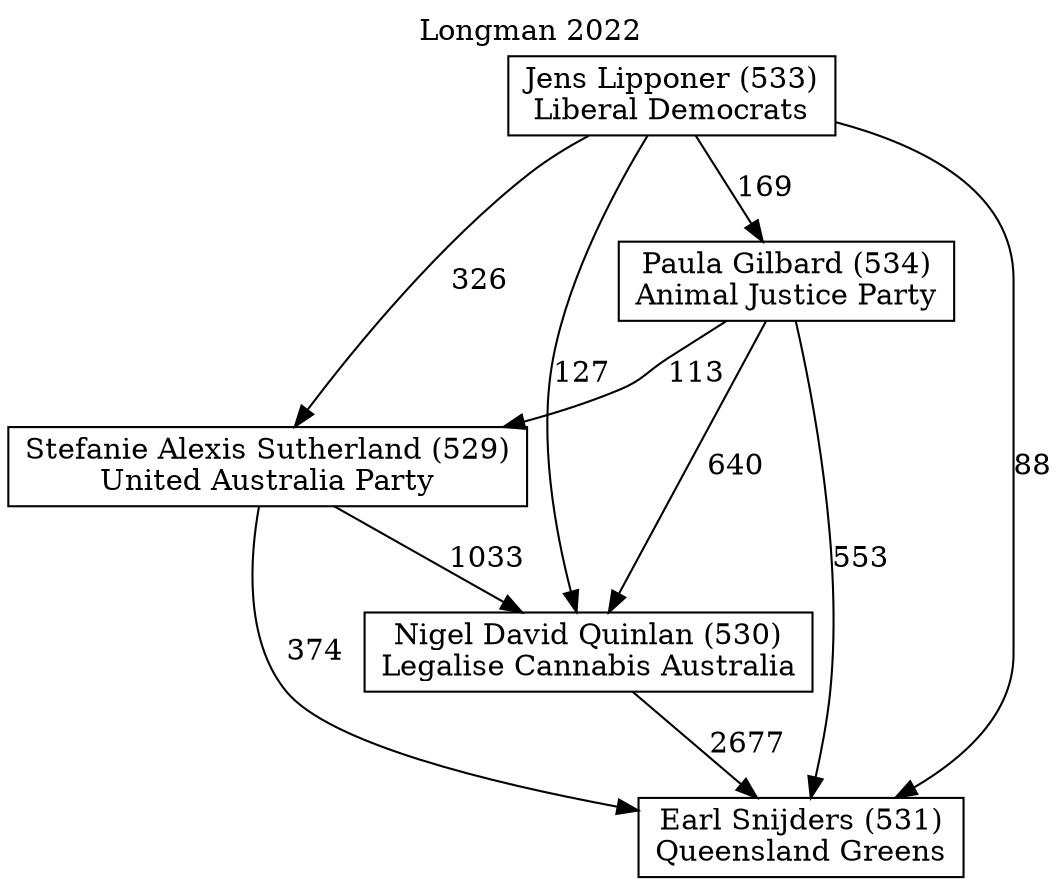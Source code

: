 // House preference flow
digraph "Earl Snijders (531)_Longman_2022" {
	graph [label="Longman 2022" labelloc=t mclimit=10]
	node [shape=box]
	"Nigel David Quinlan (530)" [label="Nigel David Quinlan (530)
Legalise Cannabis Australia"]
	"Paula Gilbard (534)" [label="Paula Gilbard (534)
Animal Justice Party"]
	"Jens Lipponer (533)" [label="Jens Lipponer (533)
Liberal Democrats"]
	"Stefanie Alexis Sutherland (529)" [label="Stefanie Alexis Sutherland (529)
United Australia Party"]
	"Earl Snijders (531)" [label="Earl Snijders (531)
Queensland Greens"]
	"Paula Gilbard (534)" -> "Stefanie Alexis Sutherland (529)" [label=113]
	"Jens Lipponer (533)" -> "Nigel David Quinlan (530)" [label=127]
	"Paula Gilbard (534)" -> "Nigel David Quinlan (530)" [label=640]
	"Nigel David Quinlan (530)" -> "Earl Snijders (531)" [label=2677]
	"Jens Lipponer (533)" -> "Earl Snijders (531)" [label=88]
	"Jens Lipponer (533)" -> "Paula Gilbard (534)" [label=169]
	"Jens Lipponer (533)" -> "Stefanie Alexis Sutherland (529)" [label=326]
	"Stefanie Alexis Sutherland (529)" -> "Nigel David Quinlan (530)" [label=1033]
	"Paula Gilbard (534)" -> "Earl Snijders (531)" [label=553]
	"Stefanie Alexis Sutherland (529)" -> "Earl Snijders (531)" [label=374]
}
